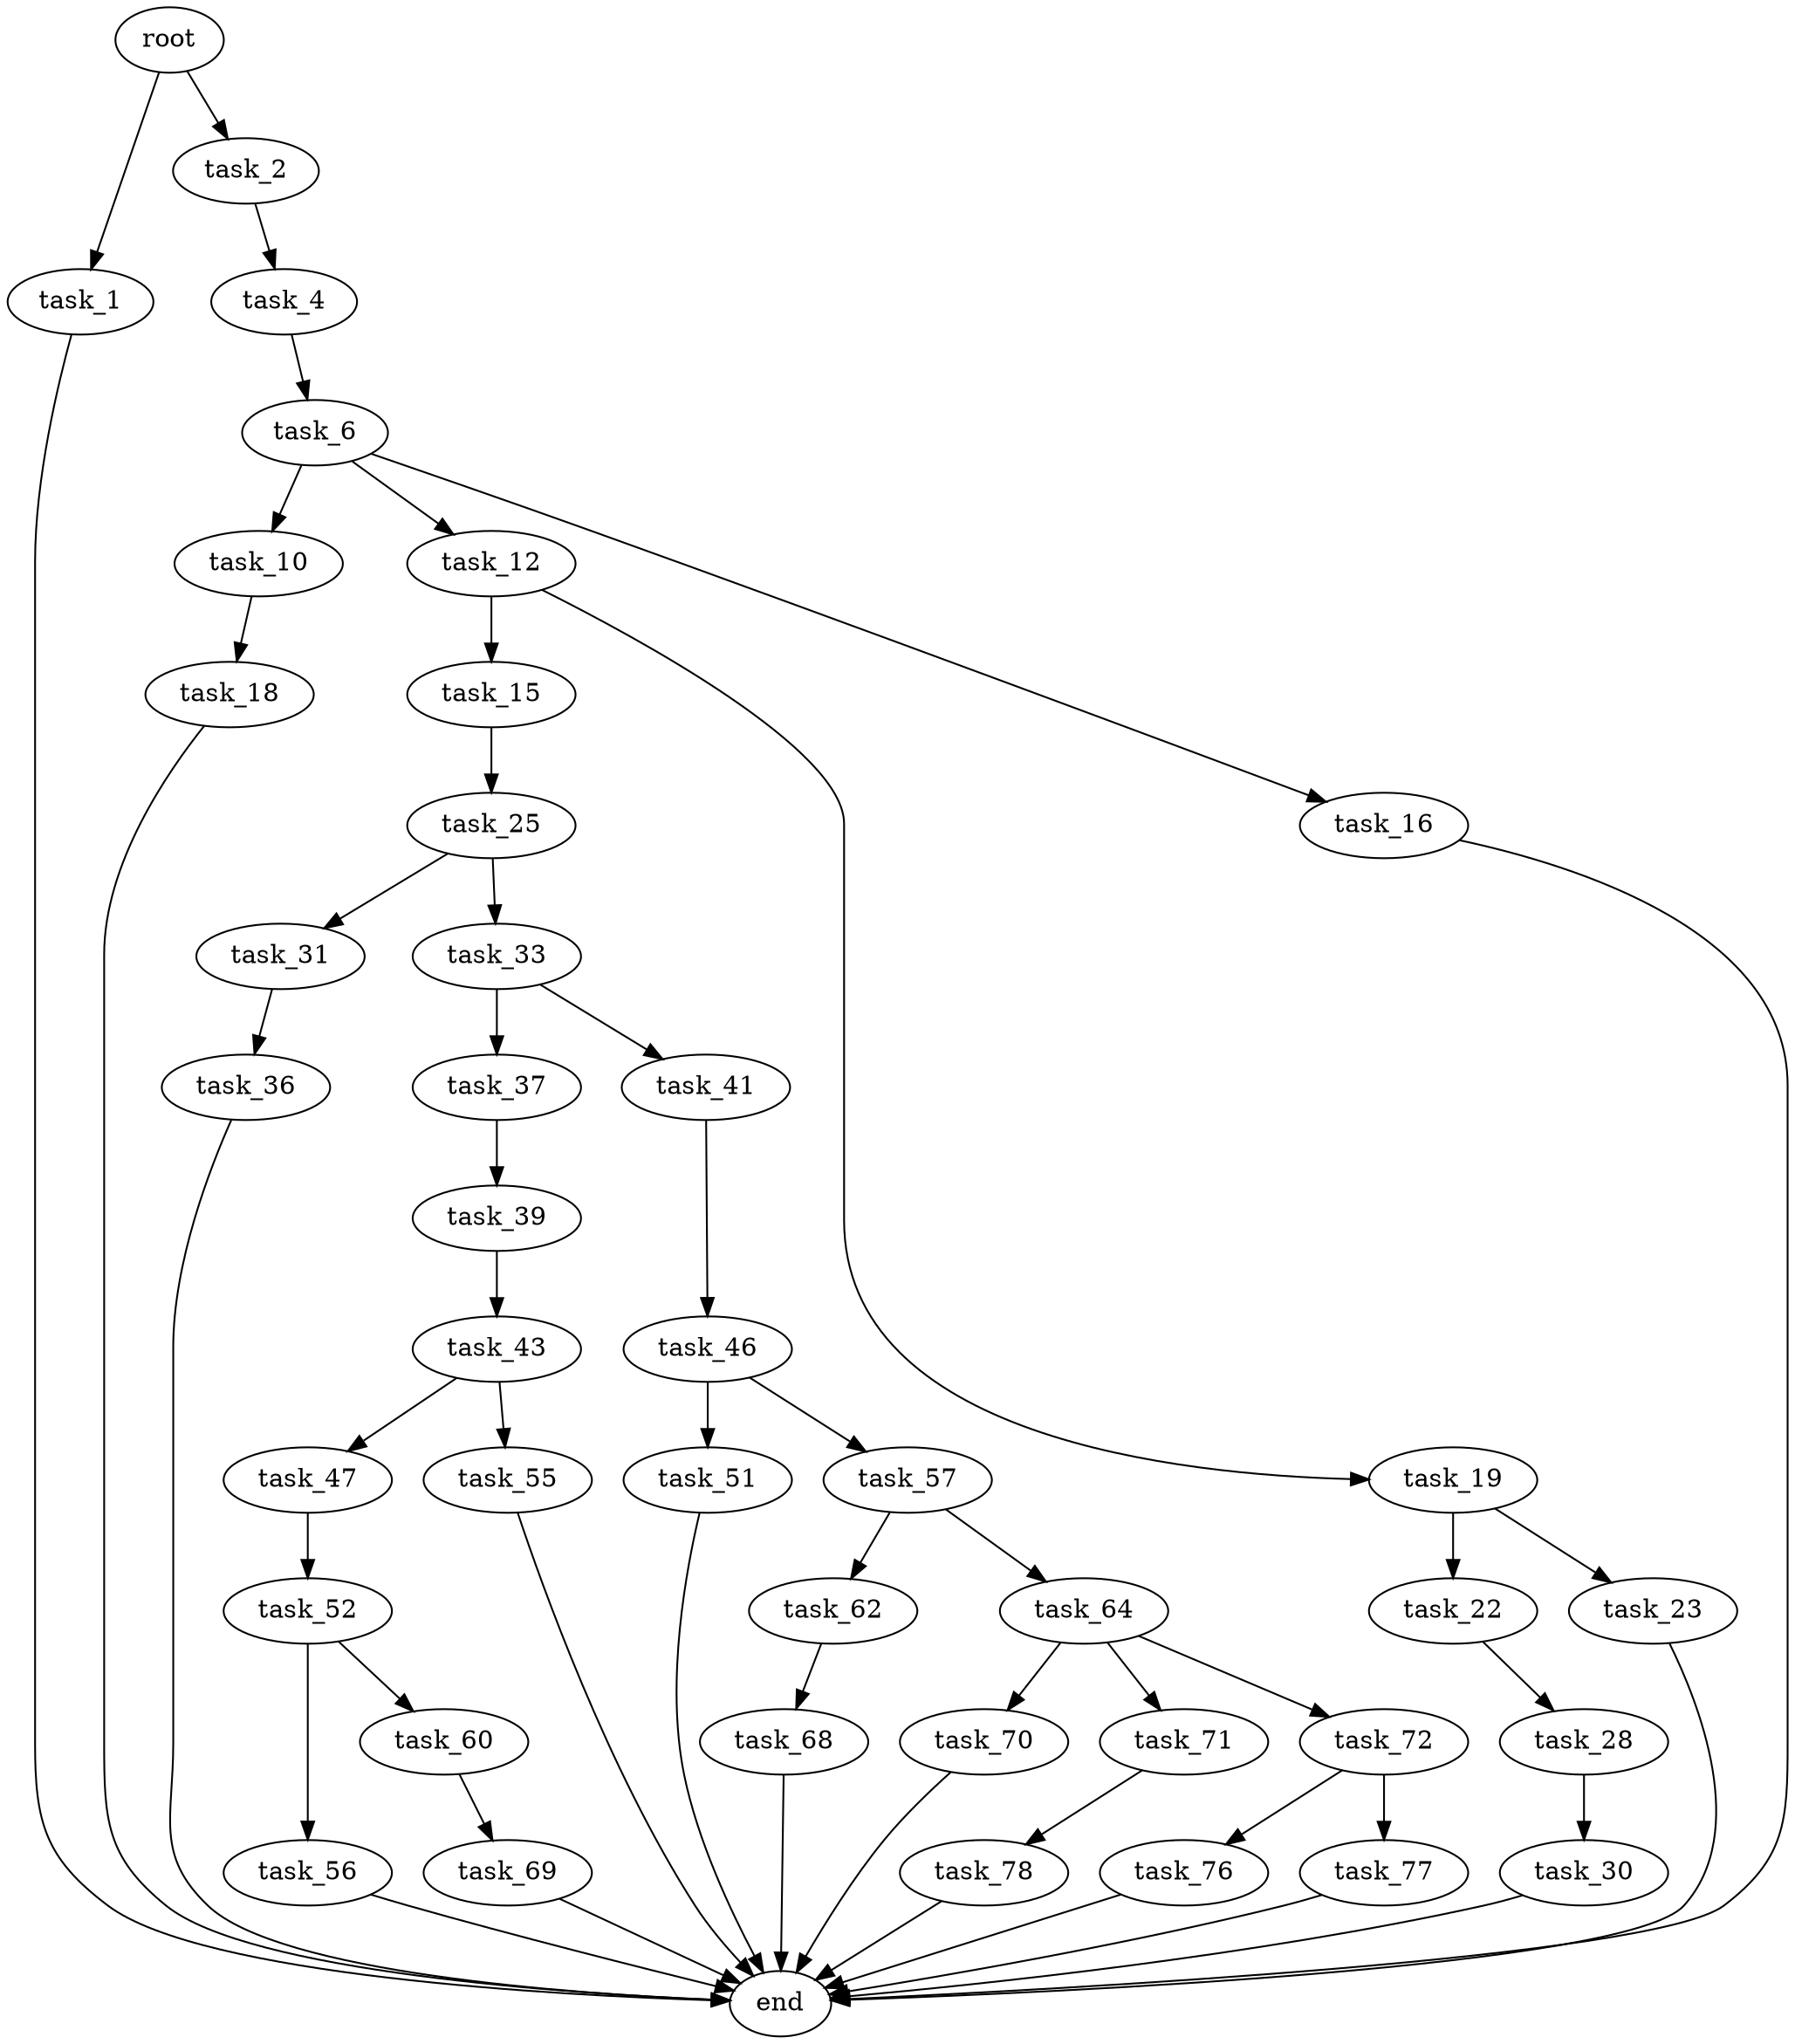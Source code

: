 digraph G {
  root [size="0.000000"];
  task_1 [size="28991029248.000000"];
  task_2 [size="28991029248.000000"];
  task_4 [size="4550371895.000000"];
  task_6 [size="1410292274149.000000"];
  task_10 [size="8589934592.000000"];
  task_12 [size="14268317732.000000"];
  task_15 [size="8589934592.000000"];
  task_16 [size="45811252988.000000"];
  task_18 [size="506265349.000000"];
  task_19 [size="12489421347.000000"];
  task_22 [size="1195060682.000000"];
  task_23 [size="10628039803.000000"];
  task_25 [size="368293445632.000000"];
  task_28 [size="8589934592.000000"];
  task_30 [size="13821578628.000000"];
  task_31 [size="77667760319.000000"];
  task_33 [size="15695885254.000000"];
  task_36 [size="134217728000.000000"];
  task_37 [size="28991029248.000000"];
  task_39 [size="1073741824000.000000"];
  task_41 [size="68719476736.000000"];
  task_43 [size="15947218523.000000"];
  task_46 [size="9682183365.000000"];
  task_47 [size="68719476736.000000"];
  task_51 [size="8355592153.000000"];
  task_52 [size="231928233984.000000"];
  task_55 [size="14228268352.000000"];
  task_56 [size="191995176473.000000"];
  task_57 [size="13382678790.000000"];
  task_60 [size="8589934592.000000"];
  task_62 [size="10303390411.000000"];
  task_64 [size="370726170516.000000"];
  task_68 [size="231928233984.000000"];
  task_69 [size="15807254929.000000"];
  task_70 [size="134217728000.000000"];
  task_71 [size="67017967989.000000"];
  task_72 [size="3190741066.000000"];
  task_76 [size="17707283923.000000"];
  task_77 [size="126752034435.000000"];
  task_78 [size="43321775656.000000"];
  end [size="0.000000"];

  root -> task_1 [size="1.000000"];
  root -> task_2 [size="1.000000"];
  task_1 -> end [size="1.000000"];
  task_2 -> task_4 [size="75497472.000000"];
  task_4 -> task_6 [size="536870912.000000"];
  task_6 -> task_10 [size="838860800.000000"];
  task_6 -> task_12 [size="838860800.000000"];
  task_6 -> task_16 [size="838860800.000000"];
  task_10 -> task_18 [size="33554432.000000"];
  task_12 -> task_15 [size="301989888.000000"];
  task_12 -> task_19 [size="301989888.000000"];
  task_15 -> task_25 [size="33554432.000000"];
  task_16 -> end [size="1.000000"];
  task_18 -> end [size="1.000000"];
  task_19 -> task_22 [size="209715200.000000"];
  task_19 -> task_23 [size="209715200.000000"];
  task_22 -> task_28 [size="33554432.000000"];
  task_23 -> end [size="1.000000"];
  task_25 -> task_31 [size="411041792.000000"];
  task_25 -> task_33 [size="411041792.000000"];
  task_28 -> task_30 [size="33554432.000000"];
  task_30 -> end [size="1.000000"];
  task_31 -> task_36 [size="75497472.000000"];
  task_33 -> task_37 [size="301989888.000000"];
  task_33 -> task_41 [size="301989888.000000"];
  task_36 -> end [size="1.000000"];
  task_37 -> task_39 [size="75497472.000000"];
  task_39 -> task_43 [size="838860800.000000"];
  task_41 -> task_46 [size="134217728.000000"];
  task_43 -> task_47 [size="411041792.000000"];
  task_43 -> task_55 [size="411041792.000000"];
  task_46 -> task_51 [size="209715200.000000"];
  task_46 -> task_57 [size="209715200.000000"];
  task_47 -> task_52 [size="134217728.000000"];
  task_51 -> end [size="1.000000"];
  task_52 -> task_56 [size="301989888.000000"];
  task_52 -> task_60 [size="301989888.000000"];
  task_55 -> end [size="1.000000"];
  task_56 -> end [size="1.000000"];
  task_57 -> task_62 [size="301989888.000000"];
  task_57 -> task_64 [size="301989888.000000"];
  task_60 -> task_69 [size="33554432.000000"];
  task_62 -> task_68 [size="679477248.000000"];
  task_64 -> task_70 [size="301989888.000000"];
  task_64 -> task_71 [size="301989888.000000"];
  task_64 -> task_72 [size="301989888.000000"];
  task_68 -> end [size="1.000000"];
  task_69 -> end [size="1.000000"];
  task_70 -> end [size="1.000000"];
  task_71 -> task_78 [size="134217728.000000"];
  task_72 -> task_76 [size="75497472.000000"];
  task_72 -> task_77 [size="75497472.000000"];
  task_76 -> end [size="1.000000"];
  task_77 -> end [size="1.000000"];
  task_78 -> end [size="1.000000"];
}

